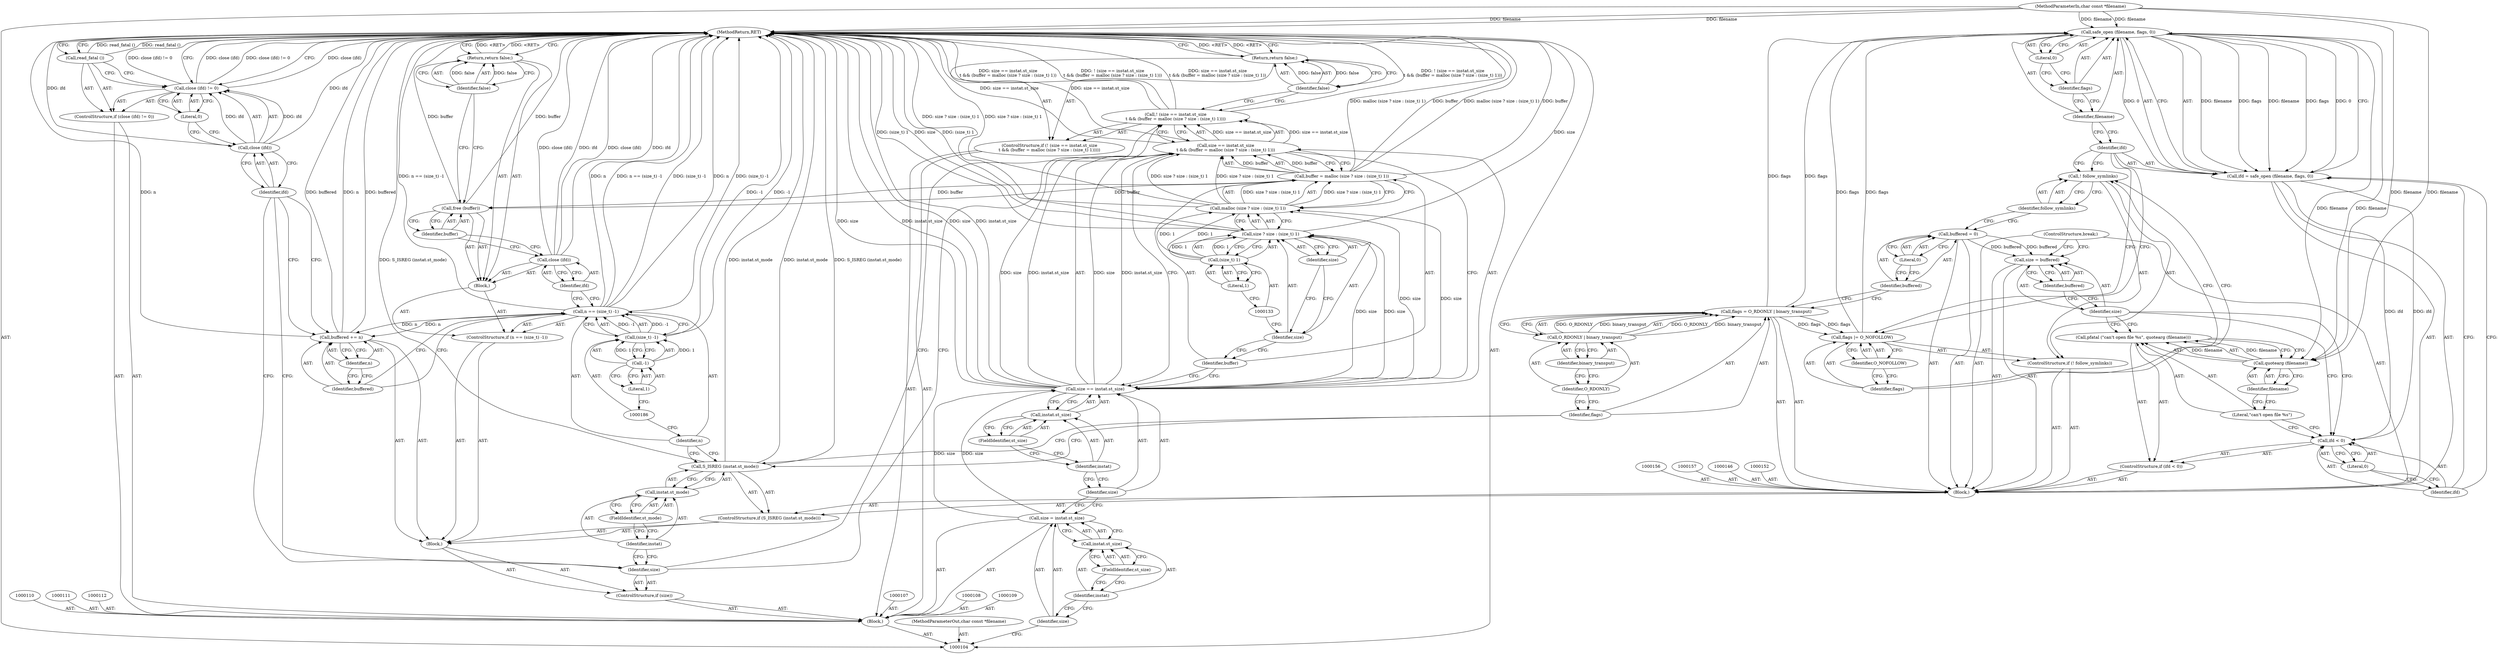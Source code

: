 digraph "0_savannah_dce4683cbbe107a95f1f0d45fabc304acfb5d71a" {
"1000205" [label="(MethodReturn,RET)"];
"1000105" [label="(MethodParameterIn,char const *filename)"];
"1000313" [label="(MethodParameterOut,char const *filename)"];
"1000123" [label="(Call,instat.st_size)"];
"1000124" [label="(Identifier,instat)"];
"1000118" [label="(ControlStructure,if (! (size == instat.st_size\n\t && (buffer = malloc (size ? size : (size_t) 1)))))"];
"1000125" [label="(FieldIdentifier,st_size)"];
"1000119" [label="(Call,! (size == instat.st_size\n\t && (buffer = malloc (size ? size : (size_t) 1))))"];
"1000120" [label="(Call,size == instat.st_size\n\t && (buffer = malloc (size ? size : (size_t) 1)))"];
"1000121" [label="(Call,size == instat.st_size)"];
"1000122" [label="(Identifier,size)"];
"1000128" [label="(Call,malloc (size ? size : (size_t) 1))"];
"1000129" [label="(Call,size ? size : (size_t) 1)"];
"1000130" [label="(Identifier,size)"];
"1000131" [label="(Identifier,size)"];
"1000132" [label="(Call,(size_t) 1)"];
"1000134" [label="(Literal,1)"];
"1000126" [label="(Call,buffer = malloc (size ? size : (size_t) 1))"];
"1000127" [label="(Identifier,buffer)"];
"1000136" [label="(Identifier,false)"];
"1000135" [label="(Return,return false;)"];
"1000137" [label="(ControlStructure,if (size))"];
"1000138" [label="(Identifier,size)"];
"1000139" [label="(Block,)"];
"1000106" [label="(Block,)"];
"1000141" [label="(Call,S_ISREG (instat.st_mode))"];
"1000142" [label="(Call,instat.st_mode)"];
"1000143" [label="(Identifier,instat)"];
"1000144" [label="(FieldIdentifier,st_mode)"];
"1000140" [label="(ControlStructure,if (S_ISREG (instat.st_mode)))"];
"1000149" [label="(Call,O_RDONLY | binary_transput)"];
"1000150" [label="(Identifier,O_RDONLY)"];
"1000151" [label="(Identifier,binary_transput)"];
"1000147" [label="(Call,flags = O_RDONLY | binary_transput)"];
"1000148" [label="(Identifier,flags)"];
"1000153" [label="(Call,buffered = 0)"];
"1000154" [label="(Identifier,buffered)"];
"1000155" [label="(Literal,0)"];
"1000145" [label="(Block,)"];
"1000158" [label="(ControlStructure,if (! follow_symlinks))"];
"1000159" [label="(Call,! follow_symlinks)"];
"1000160" [label="(Identifier,follow_symlinks)"];
"1000163" [label="(Identifier,O_NOFOLLOW)"];
"1000161" [label="(Call,flags |= O_NOFOLLOW)"];
"1000162" [label="(Identifier,flags)"];
"1000167" [label="(Identifier,filename)"];
"1000164" [label="(Call,ifd = safe_open (filename, flags, 0))"];
"1000165" [label="(Identifier,ifd)"];
"1000168" [label="(Identifier,flags)"];
"1000169" [label="(Literal,0)"];
"1000166" [label="(Call,safe_open (filename, flags, 0))"];
"1000173" [label="(Literal,0)"];
"1000170" [label="(ControlStructure,if (ifd < 0))"];
"1000171" [label="(Call,ifd < 0)"];
"1000172" [label="(Identifier,ifd)"];
"1000175" [label="(Literal,\"can't open file %s\")"];
"1000176" [label="(Call,quotearg (filename))"];
"1000177" [label="(Identifier,filename)"];
"1000174" [label="(Call,pfatal (\"can't open file %s\", quotearg (filename)))"];
"1000180" [label="(Identifier,buffered)"];
"1000178" [label="(Call,size = buffered)"];
"1000179" [label="(Identifier,size)"];
"1000181" [label="(ControlStructure,break;)"];
"1000183" [label="(Call,n == (size_t) -1)"];
"1000184" [label="(Identifier,n)"];
"1000185" [label="(Call,(size_t) -1)"];
"1000187" [label="(Call,-1)"];
"1000188" [label="(Literal,1)"];
"1000182" [label="(ControlStructure,if (n == (size_t) -1))"];
"1000189" [label="(Block,)"];
"1000191" [label="(Identifier,ifd)"];
"1000190" [label="(Call,close (ifd))"];
"1000193" [label="(Identifier,buffer)"];
"1000192" [label="(Call,free (buffer))"];
"1000195" [label="(Identifier,false)"];
"1000194" [label="(Return,return false;)"];
"1000198" [label="(Identifier,n)"];
"1000196" [label="(Call,buffered += n)"];
"1000197" [label="(Identifier,buffered)"];
"1000202" [label="(Identifier,ifd)"];
"1000203" [label="(Literal,0)"];
"1000199" [label="(ControlStructure,if (close (ifd) != 0))"];
"1000200" [label="(Call,close (ifd) != 0)"];
"1000201" [label="(Call,close (ifd))"];
"1000204" [label="(Call,read_fatal ())"];
"1000115" [label="(Call,instat.st_size)"];
"1000116" [label="(Identifier,instat)"];
"1000117" [label="(FieldIdentifier,st_size)"];
"1000113" [label="(Call,size = instat.st_size)"];
"1000114" [label="(Identifier,size)"];
"1000205" -> "1000104"  [label="AST: "];
"1000205" -> "1000135"  [label="CFG: "];
"1000205" -> "1000194"  [label="CFG: "];
"1000205" -> "1000204"  [label="CFG: "];
"1000205" -> "1000200"  [label="CFG: "];
"1000194" -> "1000205"  [label="DDG: <RET>"];
"1000200" -> "1000205"  [label="DDG: close (ifd)"];
"1000200" -> "1000205"  [label="DDG: close (ifd) != 0"];
"1000183" -> "1000205"  [label="DDG: (size_t) -1"];
"1000183" -> "1000205"  [label="DDG: n"];
"1000183" -> "1000205"  [label="DDG: n == (size_t) -1"];
"1000190" -> "1000205"  [label="DDG: close (ifd)"];
"1000190" -> "1000205"  [label="DDG: ifd"];
"1000105" -> "1000205"  [label="DDG: filename"];
"1000128" -> "1000205"  [label="DDG: size ? size : (size_t) 1"];
"1000126" -> "1000205"  [label="DDG: buffer"];
"1000126" -> "1000205"  [label="DDG: malloc (size ? size : (size_t) 1)"];
"1000196" -> "1000205"  [label="DDG: buffered"];
"1000196" -> "1000205"  [label="DDG: n"];
"1000121" -> "1000205"  [label="DDG: size"];
"1000121" -> "1000205"  [label="DDG: instat.st_size"];
"1000119" -> "1000205"  [label="DDG: ! (size == instat.st_size\n\t && (buffer = malloc (size ? size : (size_t) 1)))"];
"1000119" -> "1000205"  [label="DDG: size == instat.st_size\n\t && (buffer = malloc (size ? size : (size_t) 1))"];
"1000129" -> "1000205"  [label="DDG: size"];
"1000129" -> "1000205"  [label="DDG: (size_t) 1"];
"1000185" -> "1000205"  [label="DDG: -1"];
"1000141" -> "1000205"  [label="DDG: instat.st_mode"];
"1000141" -> "1000205"  [label="DDG: S_ISREG (instat.st_mode)"];
"1000120" -> "1000205"  [label="DDG: size == instat.st_size"];
"1000192" -> "1000205"  [label="DDG: buffer"];
"1000204" -> "1000205"  [label="DDG: read_fatal ()"];
"1000201" -> "1000205"  [label="DDG: ifd"];
"1000135" -> "1000205"  [label="DDG: <RET>"];
"1000105" -> "1000104"  [label="AST: "];
"1000105" -> "1000205"  [label="DDG: filename"];
"1000105" -> "1000166"  [label="DDG: filename"];
"1000105" -> "1000176"  [label="DDG: filename"];
"1000313" -> "1000104"  [label="AST: "];
"1000123" -> "1000121"  [label="AST: "];
"1000123" -> "1000125"  [label="CFG: "];
"1000124" -> "1000123"  [label="AST: "];
"1000125" -> "1000123"  [label="AST: "];
"1000121" -> "1000123"  [label="CFG: "];
"1000124" -> "1000123"  [label="AST: "];
"1000124" -> "1000122"  [label="CFG: "];
"1000125" -> "1000124"  [label="CFG: "];
"1000118" -> "1000106"  [label="AST: "];
"1000119" -> "1000118"  [label="AST: "];
"1000135" -> "1000118"  [label="AST: "];
"1000125" -> "1000123"  [label="AST: "];
"1000125" -> "1000124"  [label="CFG: "];
"1000123" -> "1000125"  [label="CFG: "];
"1000119" -> "1000118"  [label="AST: "];
"1000119" -> "1000120"  [label="CFG: "];
"1000120" -> "1000119"  [label="AST: "];
"1000136" -> "1000119"  [label="CFG: "];
"1000138" -> "1000119"  [label="CFG: "];
"1000119" -> "1000205"  [label="DDG: ! (size == instat.st_size\n\t && (buffer = malloc (size ? size : (size_t) 1)))"];
"1000119" -> "1000205"  [label="DDG: size == instat.st_size\n\t && (buffer = malloc (size ? size : (size_t) 1))"];
"1000120" -> "1000119"  [label="DDG: size == instat.st_size"];
"1000120" -> "1000119"  [label="AST: "];
"1000120" -> "1000121"  [label="CFG: "];
"1000120" -> "1000126"  [label="CFG: "];
"1000121" -> "1000120"  [label="AST: "];
"1000126" -> "1000120"  [label="AST: "];
"1000119" -> "1000120"  [label="CFG: "];
"1000120" -> "1000205"  [label="DDG: size == instat.st_size"];
"1000120" -> "1000119"  [label="DDG: size == instat.st_size"];
"1000121" -> "1000120"  [label="DDG: size"];
"1000121" -> "1000120"  [label="DDG: instat.st_size"];
"1000126" -> "1000120"  [label="DDG: buffer"];
"1000128" -> "1000120"  [label="DDG: size ? size : (size_t) 1"];
"1000121" -> "1000120"  [label="AST: "];
"1000121" -> "1000123"  [label="CFG: "];
"1000122" -> "1000121"  [label="AST: "];
"1000123" -> "1000121"  [label="AST: "];
"1000127" -> "1000121"  [label="CFG: "];
"1000120" -> "1000121"  [label="CFG: "];
"1000121" -> "1000205"  [label="DDG: size"];
"1000121" -> "1000205"  [label="DDG: instat.st_size"];
"1000121" -> "1000120"  [label="DDG: size"];
"1000121" -> "1000120"  [label="DDG: instat.st_size"];
"1000113" -> "1000121"  [label="DDG: size"];
"1000121" -> "1000128"  [label="DDG: size"];
"1000121" -> "1000129"  [label="DDG: size"];
"1000122" -> "1000121"  [label="AST: "];
"1000122" -> "1000113"  [label="CFG: "];
"1000124" -> "1000122"  [label="CFG: "];
"1000128" -> "1000126"  [label="AST: "];
"1000128" -> "1000129"  [label="CFG: "];
"1000129" -> "1000128"  [label="AST: "];
"1000126" -> "1000128"  [label="CFG: "];
"1000128" -> "1000205"  [label="DDG: size ? size : (size_t) 1"];
"1000128" -> "1000120"  [label="DDG: size ? size : (size_t) 1"];
"1000128" -> "1000126"  [label="DDG: size ? size : (size_t) 1"];
"1000121" -> "1000128"  [label="DDG: size"];
"1000132" -> "1000128"  [label="DDG: 1"];
"1000129" -> "1000128"  [label="AST: "];
"1000129" -> "1000131"  [label="CFG: "];
"1000129" -> "1000132"  [label="CFG: "];
"1000130" -> "1000129"  [label="AST: "];
"1000131" -> "1000129"  [label="AST: "];
"1000132" -> "1000129"  [label="AST: "];
"1000128" -> "1000129"  [label="CFG: "];
"1000129" -> "1000205"  [label="DDG: size"];
"1000129" -> "1000205"  [label="DDG: (size_t) 1"];
"1000121" -> "1000129"  [label="DDG: size"];
"1000132" -> "1000129"  [label="DDG: 1"];
"1000130" -> "1000129"  [label="AST: "];
"1000130" -> "1000127"  [label="CFG: "];
"1000131" -> "1000130"  [label="CFG: "];
"1000133" -> "1000130"  [label="CFG: "];
"1000131" -> "1000129"  [label="AST: "];
"1000131" -> "1000130"  [label="CFG: "];
"1000129" -> "1000131"  [label="CFG: "];
"1000132" -> "1000129"  [label="AST: "];
"1000132" -> "1000134"  [label="CFG: "];
"1000133" -> "1000132"  [label="AST: "];
"1000134" -> "1000132"  [label="AST: "];
"1000129" -> "1000132"  [label="CFG: "];
"1000132" -> "1000128"  [label="DDG: 1"];
"1000132" -> "1000129"  [label="DDG: 1"];
"1000134" -> "1000132"  [label="AST: "];
"1000134" -> "1000133"  [label="CFG: "];
"1000132" -> "1000134"  [label="CFG: "];
"1000126" -> "1000120"  [label="AST: "];
"1000126" -> "1000128"  [label="CFG: "];
"1000127" -> "1000126"  [label="AST: "];
"1000128" -> "1000126"  [label="AST: "];
"1000120" -> "1000126"  [label="CFG: "];
"1000126" -> "1000205"  [label="DDG: buffer"];
"1000126" -> "1000205"  [label="DDG: malloc (size ? size : (size_t) 1)"];
"1000126" -> "1000120"  [label="DDG: buffer"];
"1000128" -> "1000126"  [label="DDG: size ? size : (size_t) 1"];
"1000126" -> "1000192"  [label="DDG: buffer"];
"1000127" -> "1000126"  [label="AST: "];
"1000127" -> "1000121"  [label="CFG: "];
"1000130" -> "1000127"  [label="CFG: "];
"1000136" -> "1000135"  [label="AST: "];
"1000136" -> "1000119"  [label="CFG: "];
"1000135" -> "1000136"  [label="CFG: "];
"1000136" -> "1000135"  [label="DDG: false"];
"1000135" -> "1000118"  [label="AST: "];
"1000135" -> "1000136"  [label="CFG: "];
"1000136" -> "1000135"  [label="AST: "];
"1000205" -> "1000135"  [label="CFG: "];
"1000135" -> "1000205"  [label="DDG: <RET>"];
"1000136" -> "1000135"  [label="DDG: false"];
"1000137" -> "1000106"  [label="AST: "];
"1000138" -> "1000137"  [label="AST: "];
"1000139" -> "1000137"  [label="AST: "];
"1000138" -> "1000137"  [label="AST: "];
"1000138" -> "1000119"  [label="CFG: "];
"1000143" -> "1000138"  [label="CFG: "];
"1000202" -> "1000138"  [label="CFG: "];
"1000139" -> "1000137"  [label="AST: "];
"1000140" -> "1000139"  [label="AST: "];
"1000182" -> "1000139"  [label="AST: "];
"1000196" -> "1000139"  [label="AST: "];
"1000106" -> "1000104"  [label="AST: "];
"1000107" -> "1000106"  [label="AST: "];
"1000108" -> "1000106"  [label="AST: "];
"1000109" -> "1000106"  [label="AST: "];
"1000110" -> "1000106"  [label="AST: "];
"1000111" -> "1000106"  [label="AST: "];
"1000112" -> "1000106"  [label="AST: "];
"1000113" -> "1000106"  [label="AST: "];
"1000118" -> "1000106"  [label="AST: "];
"1000137" -> "1000106"  [label="AST: "];
"1000199" -> "1000106"  [label="AST: "];
"1000141" -> "1000140"  [label="AST: "];
"1000141" -> "1000142"  [label="CFG: "];
"1000142" -> "1000141"  [label="AST: "];
"1000148" -> "1000141"  [label="CFG: "];
"1000184" -> "1000141"  [label="CFG: "];
"1000141" -> "1000205"  [label="DDG: instat.st_mode"];
"1000141" -> "1000205"  [label="DDG: S_ISREG (instat.st_mode)"];
"1000142" -> "1000141"  [label="AST: "];
"1000142" -> "1000144"  [label="CFG: "];
"1000143" -> "1000142"  [label="AST: "];
"1000144" -> "1000142"  [label="AST: "];
"1000141" -> "1000142"  [label="CFG: "];
"1000143" -> "1000142"  [label="AST: "];
"1000143" -> "1000138"  [label="CFG: "];
"1000144" -> "1000143"  [label="CFG: "];
"1000144" -> "1000142"  [label="AST: "];
"1000144" -> "1000143"  [label="CFG: "];
"1000142" -> "1000144"  [label="CFG: "];
"1000140" -> "1000139"  [label="AST: "];
"1000141" -> "1000140"  [label="AST: "];
"1000145" -> "1000140"  [label="AST: "];
"1000149" -> "1000147"  [label="AST: "];
"1000149" -> "1000151"  [label="CFG: "];
"1000150" -> "1000149"  [label="AST: "];
"1000151" -> "1000149"  [label="AST: "];
"1000147" -> "1000149"  [label="CFG: "];
"1000149" -> "1000147"  [label="DDG: O_RDONLY"];
"1000149" -> "1000147"  [label="DDG: binary_transput"];
"1000150" -> "1000149"  [label="AST: "];
"1000150" -> "1000148"  [label="CFG: "];
"1000151" -> "1000150"  [label="CFG: "];
"1000151" -> "1000149"  [label="AST: "];
"1000151" -> "1000150"  [label="CFG: "];
"1000149" -> "1000151"  [label="CFG: "];
"1000147" -> "1000145"  [label="AST: "];
"1000147" -> "1000149"  [label="CFG: "];
"1000148" -> "1000147"  [label="AST: "];
"1000149" -> "1000147"  [label="AST: "];
"1000154" -> "1000147"  [label="CFG: "];
"1000149" -> "1000147"  [label="DDG: O_RDONLY"];
"1000149" -> "1000147"  [label="DDG: binary_transput"];
"1000147" -> "1000161"  [label="DDG: flags"];
"1000147" -> "1000166"  [label="DDG: flags"];
"1000148" -> "1000147"  [label="AST: "];
"1000148" -> "1000141"  [label="CFG: "];
"1000150" -> "1000148"  [label="CFG: "];
"1000153" -> "1000145"  [label="AST: "];
"1000153" -> "1000155"  [label="CFG: "];
"1000154" -> "1000153"  [label="AST: "];
"1000155" -> "1000153"  [label="AST: "];
"1000160" -> "1000153"  [label="CFG: "];
"1000153" -> "1000178"  [label="DDG: buffered"];
"1000154" -> "1000153"  [label="AST: "];
"1000154" -> "1000147"  [label="CFG: "];
"1000155" -> "1000154"  [label="CFG: "];
"1000155" -> "1000153"  [label="AST: "];
"1000155" -> "1000154"  [label="CFG: "];
"1000153" -> "1000155"  [label="CFG: "];
"1000145" -> "1000140"  [label="AST: "];
"1000146" -> "1000145"  [label="AST: "];
"1000147" -> "1000145"  [label="AST: "];
"1000152" -> "1000145"  [label="AST: "];
"1000153" -> "1000145"  [label="AST: "];
"1000156" -> "1000145"  [label="AST: "];
"1000157" -> "1000145"  [label="AST: "];
"1000158" -> "1000145"  [label="AST: "];
"1000164" -> "1000145"  [label="AST: "];
"1000170" -> "1000145"  [label="AST: "];
"1000178" -> "1000145"  [label="AST: "];
"1000181" -> "1000145"  [label="AST: "];
"1000158" -> "1000145"  [label="AST: "];
"1000159" -> "1000158"  [label="AST: "];
"1000161" -> "1000158"  [label="AST: "];
"1000159" -> "1000158"  [label="AST: "];
"1000159" -> "1000160"  [label="CFG: "];
"1000160" -> "1000159"  [label="AST: "];
"1000162" -> "1000159"  [label="CFG: "];
"1000165" -> "1000159"  [label="CFG: "];
"1000160" -> "1000159"  [label="AST: "];
"1000160" -> "1000153"  [label="CFG: "];
"1000159" -> "1000160"  [label="CFG: "];
"1000163" -> "1000161"  [label="AST: "];
"1000163" -> "1000162"  [label="CFG: "];
"1000161" -> "1000163"  [label="CFG: "];
"1000161" -> "1000158"  [label="AST: "];
"1000161" -> "1000163"  [label="CFG: "];
"1000162" -> "1000161"  [label="AST: "];
"1000163" -> "1000161"  [label="AST: "];
"1000165" -> "1000161"  [label="CFG: "];
"1000147" -> "1000161"  [label="DDG: flags"];
"1000161" -> "1000166"  [label="DDG: flags"];
"1000162" -> "1000161"  [label="AST: "];
"1000162" -> "1000159"  [label="CFG: "];
"1000163" -> "1000162"  [label="CFG: "];
"1000167" -> "1000166"  [label="AST: "];
"1000167" -> "1000165"  [label="CFG: "];
"1000168" -> "1000167"  [label="CFG: "];
"1000164" -> "1000145"  [label="AST: "];
"1000164" -> "1000166"  [label="CFG: "];
"1000165" -> "1000164"  [label="AST: "];
"1000166" -> "1000164"  [label="AST: "];
"1000172" -> "1000164"  [label="CFG: "];
"1000166" -> "1000164"  [label="DDG: filename"];
"1000166" -> "1000164"  [label="DDG: flags"];
"1000166" -> "1000164"  [label="DDG: 0"];
"1000164" -> "1000171"  [label="DDG: ifd"];
"1000165" -> "1000164"  [label="AST: "];
"1000165" -> "1000161"  [label="CFG: "];
"1000165" -> "1000159"  [label="CFG: "];
"1000167" -> "1000165"  [label="CFG: "];
"1000168" -> "1000166"  [label="AST: "];
"1000168" -> "1000167"  [label="CFG: "];
"1000169" -> "1000168"  [label="CFG: "];
"1000169" -> "1000166"  [label="AST: "];
"1000169" -> "1000168"  [label="CFG: "];
"1000166" -> "1000169"  [label="CFG: "];
"1000166" -> "1000164"  [label="AST: "];
"1000166" -> "1000169"  [label="CFG: "];
"1000167" -> "1000166"  [label="AST: "];
"1000168" -> "1000166"  [label="AST: "];
"1000169" -> "1000166"  [label="AST: "];
"1000164" -> "1000166"  [label="CFG: "];
"1000166" -> "1000164"  [label="DDG: filename"];
"1000166" -> "1000164"  [label="DDG: flags"];
"1000166" -> "1000164"  [label="DDG: 0"];
"1000105" -> "1000166"  [label="DDG: filename"];
"1000147" -> "1000166"  [label="DDG: flags"];
"1000161" -> "1000166"  [label="DDG: flags"];
"1000166" -> "1000176"  [label="DDG: filename"];
"1000173" -> "1000171"  [label="AST: "];
"1000173" -> "1000172"  [label="CFG: "];
"1000171" -> "1000173"  [label="CFG: "];
"1000170" -> "1000145"  [label="AST: "];
"1000171" -> "1000170"  [label="AST: "];
"1000174" -> "1000170"  [label="AST: "];
"1000171" -> "1000170"  [label="AST: "];
"1000171" -> "1000173"  [label="CFG: "];
"1000172" -> "1000171"  [label="AST: "];
"1000173" -> "1000171"  [label="AST: "];
"1000175" -> "1000171"  [label="CFG: "];
"1000179" -> "1000171"  [label="CFG: "];
"1000164" -> "1000171"  [label="DDG: ifd"];
"1000172" -> "1000171"  [label="AST: "];
"1000172" -> "1000164"  [label="CFG: "];
"1000173" -> "1000172"  [label="CFG: "];
"1000175" -> "1000174"  [label="AST: "];
"1000175" -> "1000171"  [label="CFG: "];
"1000177" -> "1000175"  [label="CFG: "];
"1000176" -> "1000174"  [label="AST: "];
"1000176" -> "1000177"  [label="CFG: "];
"1000177" -> "1000176"  [label="AST: "];
"1000174" -> "1000176"  [label="CFG: "];
"1000176" -> "1000174"  [label="DDG: filename"];
"1000166" -> "1000176"  [label="DDG: filename"];
"1000105" -> "1000176"  [label="DDG: filename"];
"1000177" -> "1000176"  [label="AST: "];
"1000177" -> "1000175"  [label="CFG: "];
"1000176" -> "1000177"  [label="CFG: "];
"1000174" -> "1000170"  [label="AST: "];
"1000174" -> "1000176"  [label="CFG: "];
"1000175" -> "1000174"  [label="AST: "];
"1000176" -> "1000174"  [label="AST: "];
"1000179" -> "1000174"  [label="CFG: "];
"1000176" -> "1000174"  [label="DDG: filename"];
"1000180" -> "1000178"  [label="AST: "];
"1000180" -> "1000179"  [label="CFG: "];
"1000178" -> "1000180"  [label="CFG: "];
"1000178" -> "1000145"  [label="AST: "];
"1000178" -> "1000180"  [label="CFG: "];
"1000179" -> "1000178"  [label="AST: "];
"1000180" -> "1000178"  [label="AST: "];
"1000181" -> "1000178"  [label="CFG: "];
"1000153" -> "1000178"  [label="DDG: buffered"];
"1000179" -> "1000178"  [label="AST: "];
"1000179" -> "1000174"  [label="CFG: "];
"1000179" -> "1000171"  [label="CFG: "];
"1000180" -> "1000179"  [label="CFG: "];
"1000181" -> "1000145"  [label="AST: "];
"1000181" -> "1000178"  [label="CFG: "];
"1000183" -> "1000182"  [label="AST: "];
"1000183" -> "1000185"  [label="CFG: "];
"1000184" -> "1000183"  [label="AST: "];
"1000185" -> "1000183"  [label="AST: "];
"1000191" -> "1000183"  [label="CFG: "];
"1000197" -> "1000183"  [label="CFG: "];
"1000183" -> "1000205"  [label="DDG: (size_t) -1"];
"1000183" -> "1000205"  [label="DDG: n"];
"1000183" -> "1000205"  [label="DDG: n == (size_t) -1"];
"1000185" -> "1000183"  [label="DDG: -1"];
"1000183" -> "1000196"  [label="DDG: n"];
"1000184" -> "1000183"  [label="AST: "];
"1000184" -> "1000141"  [label="CFG: "];
"1000186" -> "1000184"  [label="CFG: "];
"1000185" -> "1000183"  [label="AST: "];
"1000185" -> "1000187"  [label="CFG: "];
"1000186" -> "1000185"  [label="AST: "];
"1000187" -> "1000185"  [label="AST: "];
"1000183" -> "1000185"  [label="CFG: "];
"1000185" -> "1000205"  [label="DDG: -1"];
"1000185" -> "1000183"  [label="DDG: -1"];
"1000187" -> "1000185"  [label="DDG: 1"];
"1000187" -> "1000185"  [label="AST: "];
"1000187" -> "1000188"  [label="CFG: "];
"1000188" -> "1000187"  [label="AST: "];
"1000185" -> "1000187"  [label="CFG: "];
"1000187" -> "1000185"  [label="DDG: 1"];
"1000188" -> "1000187"  [label="AST: "];
"1000188" -> "1000186"  [label="CFG: "];
"1000187" -> "1000188"  [label="CFG: "];
"1000182" -> "1000139"  [label="AST: "];
"1000183" -> "1000182"  [label="AST: "];
"1000189" -> "1000182"  [label="AST: "];
"1000189" -> "1000182"  [label="AST: "];
"1000190" -> "1000189"  [label="AST: "];
"1000192" -> "1000189"  [label="AST: "];
"1000194" -> "1000189"  [label="AST: "];
"1000191" -> "1000190"  [label="AST: "];
"1000191" -> "1000183"  [label="CFG: "];
"1000190" -> "1000191"  [label="CFG: "];
"1000190" -> "1000189"  [label="AST: "];
"1000190" -> "1000191"  [label="CFG: "];
"1000191" -> "1000190"  [label="AST: "];
"1000193" -> "1000190"  [label="CFG: "];
"1000190" -> "1000205"  [label="DDG: close (ifd)"];
"1000190" -> "1000205"  [label="DDG: ifd"];
"1000193" -> "1000192"  [label="AST: "];
"1000193" -> "1000190"  [label="CFG: "];
"1000192" -> "1000193"  [label="CFG: "];
"1000192" -> "1000189"  [label="AST: "];
"1000192" -> "1000193"  [label="CFG: "];
"1000193" -> "1000192"  [label="AST: "];
"1000195" -> "1000192"  [label="CFG: "];
"1000192" -> "1000205"  [label="DDG: buffer"];
"1000126" -> "1000192"  [label="DDG: buffer"];
"1000195" -> "1000194"  [label="AST: "];
"1000195" -> "1000192"  [label="CFG: "];
"1000194" -> "1000195"  [label="CFG: "];
"1000195" -> "1000194"  [label="DDG: false"];
"1000194" -> "1000189"  [label="AST: "];
"1000194" -> "1000195"  [label="CFG: "];
"1000195" -> "1000194"  [label="AST: "];
"1000205" -> "1000194"  [label="CFG: "];
"1000194" -> "1000205"  [label="DDG: <RET>"];
"1000195" -> "1000194"  [label="DDG: false"];
"1000198" -> "1000196"  [label="AST: "];
"1000198" -> "1000197"  [label="CFG: "];
"1000196" -> "1000198"  [label="CFG: "];
"1000196" -> "1000139"  [label="AST: "];
"1000196" -> "1000198"  [label="CFG: "];
"1000197" -> "1000196"  [label="AST: "];
"1000198" -> "1000196"  [label="AST: "];
"1000202" -> "1000196"  [label="CFG: "];
"1000196" -> "1000205"  [label="DDG: buffered"];
"1000196" -> "1000205"  [label="DDG: n"];
"1000183" -> "1000196"  [label="DDG: n"];
"1000197" -> "1000196"  [label="AST: "];
"1000197" -> "1000183"  [label="CFG: "];
"1000198" -> "1000197"  [label="CFG: "];
"1000202" -> "1000201"  [label="AST: "];
"1000202" -> "1000196"  [label="CFG: "];
"1000202" -> "1000138"  [label="CFG: "];
"1000201" -> "1000202"  [label="CFG: "];
"1000203" -> "1000200"  [label="AST: "];
"1000203" -> "1000201"  [label="CFG: "];
"1000200" -> "1000203"  [label="CFG: "];
"1000199" -> "1000106"  [label="AST: "];
"1000200" -> "1000199"  [label="AST: "];
"1000204" -> "1000199"  [label="AST: "];
"1000200" -> "1000199"  [label="AST: "];
"1000200" -> "1000203"  [label="CFG: "];
"1000201" -> "1000200"  [label="AST: "];
"1000203" -> "1000200"  [label="AST: "];
"1000204" -> "1000200"  [label="CFG: "];
"1000205" -> "1000200"  [label="CFG: "];
"1000200" -> "1000205"  [label="DDG: close (ifd)"];
"1000200" -> "1000205"  [label="DDG: close (ifd) != 0"];
"1000201" -> "1000200"  [label="DDG: ifd"];
"1000201" -> "1000200"  [label="AST: "];
"1000201" -> "1000202"  [label="CFG: "];
"1000202" -> "1000201"  [label="AST: "];
"1000203" -> "1000201"  [label="CFG: "];
"1000201" -> "1000205"  [label="DDG: ifd"];
"1000201" -> "1000200"  [label="DDG: ifd"];
"1000204" -> "1000199"  [label="AST: "];
"1000204" -> "1000200"  [label="CFG: "];
"1000205" -> "1000204"  [label="CFG: "];
"1000204" -> "1000205"  [label="DDG: read_fatal ()"];
"1000115" -> "1000113"  [label="AST: "];
"1000115" -> "1000117"  [label="CFG: "];
"1000116" -> "1000115"  [label="AST: "];
"1000117" -> "1000115"  [label="AST: "];
"1000113" -> "1000115"  [label="CFG: "];
"1000116" -> "1000115"  [label="AST: "];
"1000116" -> "1000114"  [label="CFG: "];
"1000117" -> "1000116"  [label="CFG: "];
"1000117" -> "1000115"  [label="AST: "];
"1000117" -> "1000116"  [label="CFG: "];
"1000115" -> "1000117"  [label="CFG: "];
"1000113" -> "1000106"  [label="AST: "];
"1000113" -> "1000115"  [label="CFG: "];
"1000114" -> "1000113"  [label="AST: "];
"1000115" -> "1000113"  [label="AST: "];
"1000122" -> "1000113"  [label="CFG: "];
"1000113" -> "1000121"  [label="DDG: size"];
"1000114" -> "1000113"  [label="AST: "];
"1000114" -> "1000104"  [label="CFG: "];
"1000116" -> "1000114"  [label="CFG: "];
}
